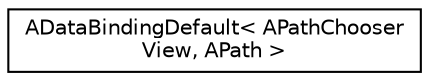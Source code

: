 digraph "Graphical Class Hierarchy"
{
 // LATEX_PDF_SIZE
  edge [fontname="Helvetica",fontsize="10",labelfontname="Helvetica",labelfontsize="10"];
  node [fontname="Helvetica",fontsize="10",shape=record];
  rankdir="LR";
  Node0 [label="ADataBindingDefault\< APathChooser\lView, APath \>",height=0.2,width=0.4,color="black", fillcolor="white", style="filled",URL="$structADataBindingDefault_3_01APathChooserView_00_01APath_01_4.html",tooltip=" "];
}
